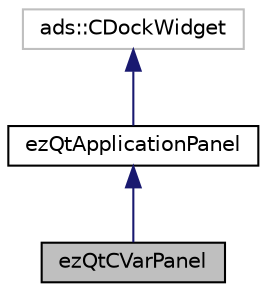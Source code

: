 digraph "ezQtCVarPanel"
{
 // LATEX_PDF_SIZE
  edge [fontname="Helvetica",fontsize="10",labelfontname="Helvetica",labelfontsize="10"];
  node [fontname="Helvetica",fontsize="10",shape=record];
  Node1 [label="ezQtCVarPanel",height=0.2,width=0.4,color="black", fillcolor="grey75", style="filled", fontcolor="black",tooltip=" "];
  Node2 -> Node1 [dir="back",color="midnightblue",fontsize="10",style="solid",fontname="Helvetica"];
  Node2 [label="ezQtApplicationPanel",height=0.2,width=0.4,color="black", fillcolor="white", style="filled",URL="$d7/d1d/classez_qt_application_panel.htm",tooltip="Base class for all panels that are supposed to be application wide (not tied to some document)."];
  Node3 -> Node2 [dir="back",color="midnightblue",fontsize="10",style="solid",fontname="Helvetica"];
  Node3 [label="ads::CDockWidget",height=0.2,width=0.4,color="grey75", fillcolor="white", style="filled",tooltip=" "];
}
